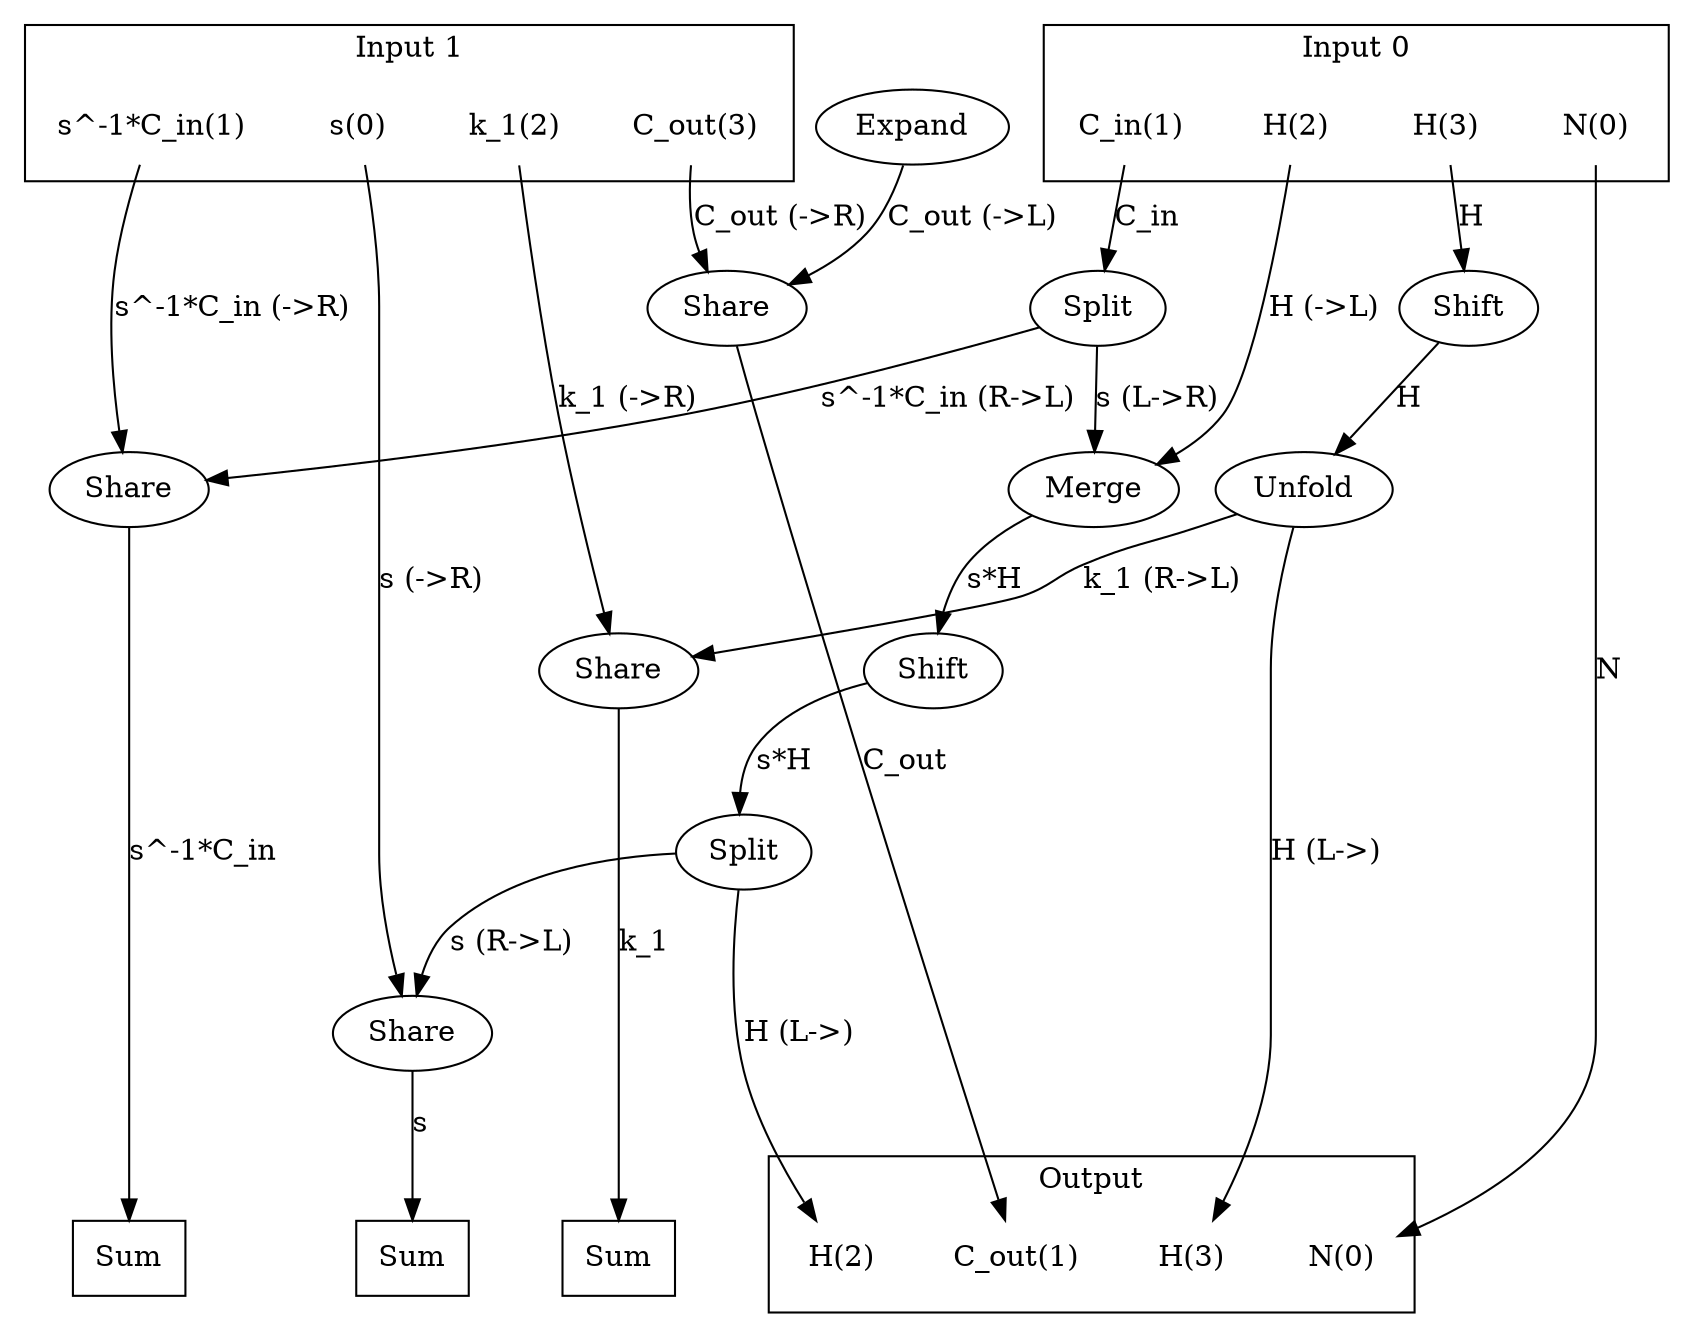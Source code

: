 digraph kernel {
newrank = true;
op_0x5566a540e500 [label="Share"];
op_0x5566a540e5f0 [label="Share"];
op_0x5566a540e8c0 [label="Share"];
op_0x5566a540eab8 [label="Expand"];
op_0x5566a540f4d0 [label="Shift"];
op_0x5566a540f500 [label="Shift"];
op_0x5566a5411450 [label="Merge"];
op_0x5566a54cb1f0 [label="Share"];
op_0x5566a54d01e0 [label="Split"];
op_0x5566a54d07d0 [label="Split"];
op_0x5566a75445c0 [label="Unfold"];
reduce_0x7f23c0002ce8 [label="Sum", shape=box];
reduce_0x7f23c0001a98 [label="Sum", shape=box];
reduce_0x7f23c0005640 [label="Sum", shape=box];
subgraph cluster_out {
label = "Output";
out_0 [label="N(0)", shape=none];
out_1 [label="C_out(1)", shape=none];
out_2 [label="H(2)", shape=none];
out_3 [label="H(3)", shape=none];
}
{ rank = same;
reduce_0x7f23c0002ce8;
reduce_0x7f23c0001a98;
reduce_0x7f23c0005640;
out_0;
out_1;
out_2;
out_3;
}
subgraph cluster_in_0 {
label = "Input 0";
in_0_0 [label="N(0)", shape=none];
in_0_1 [label="C_in(1)", shape=none];
in_0_2 [label="H(2)", shape=none];
in_0_3 [label="H(3)", shape=none];
}
subgraph cluster_in_1 {
label = "Input 1";
in_1_0 [label="s(0)", shape=none];
in_1_1 [label="s^-1*C_in(1)", shape=none];
in_1_2 [label="k_1(2)", shape=none];
in_1_3 [label="C_out(3)", shape=none];
}
{ rank = same;
in_0_0;
in_0_1;
in_0_2;
in_0_3;
in_1_0;
in_1_1;
in_1_2;
in_1_3;
}
in_0_0 -> out_0 [label="N"];
in_0_1 -> op_0x5566a54d07d0 [label="C_in"];
in_0_2 -> op_0x5566a5411450 [label="H (->L)"];
in_0_3 -> op_0x5566a540f500 [label="H"];
in_1_0 -> op_0x5566a540e8c0 [label="s (->R)"];
in_1_1 -> op_0x5566a54cb1f0 [label="s^-1*C_in (->R)"];
in_1_2 -> op_0x5566a540e5f0 [label="k_1 (->R)"];
in_1_3 -> op_0x5566a540e500 [label="C_out (->R)"];
op_0x5566a540eab8 -> op_0x5566a540e500 [label="C_out (->L)"];
op_0x5566a75445c0 -> op_0x5566a540e5f0 [label="k_1 (R->L)"];
op_0x5566a54d01e0 -> op_0x5566a540e8c0 [label="s (R->L)"];
op_0x5566a5411450 -> op_0x5566a540f4d0 [label="s*H"];
op_0x5566a54d07d0 -> op_0x5566a5411450 [label="s (L->R)"];
op_0x5566a540e500 -> out_1 [label="C_out"];
op_0x5566a54d01e0 -> out_2 [label="H (L->)"];
op_0x5566a75445c0 -> out_3 [label="H (L->)"];
op_0x5566a54d07d0 -> op_0x5566a54cb1f0 [label="s^-1*C_in (R->L)"];
op_0x5566a540f4d0 -> op_0x5566a54d01e0 [label="s*H"];
op_0x5566a540f500 -> op_0x5566a75445c0 [label="H"];
op_0x5566a540e5f0 -> reduce_0x7f23c0001a98 [label="k_1"];
op_0x5566a540e8c0 -> reduce_0x7f23c0002ce8 [label="s"];
op_0x5566a54cb1f0 -> reduce_0x7f23c0005640 [label="s^-1*C_in"];
}
